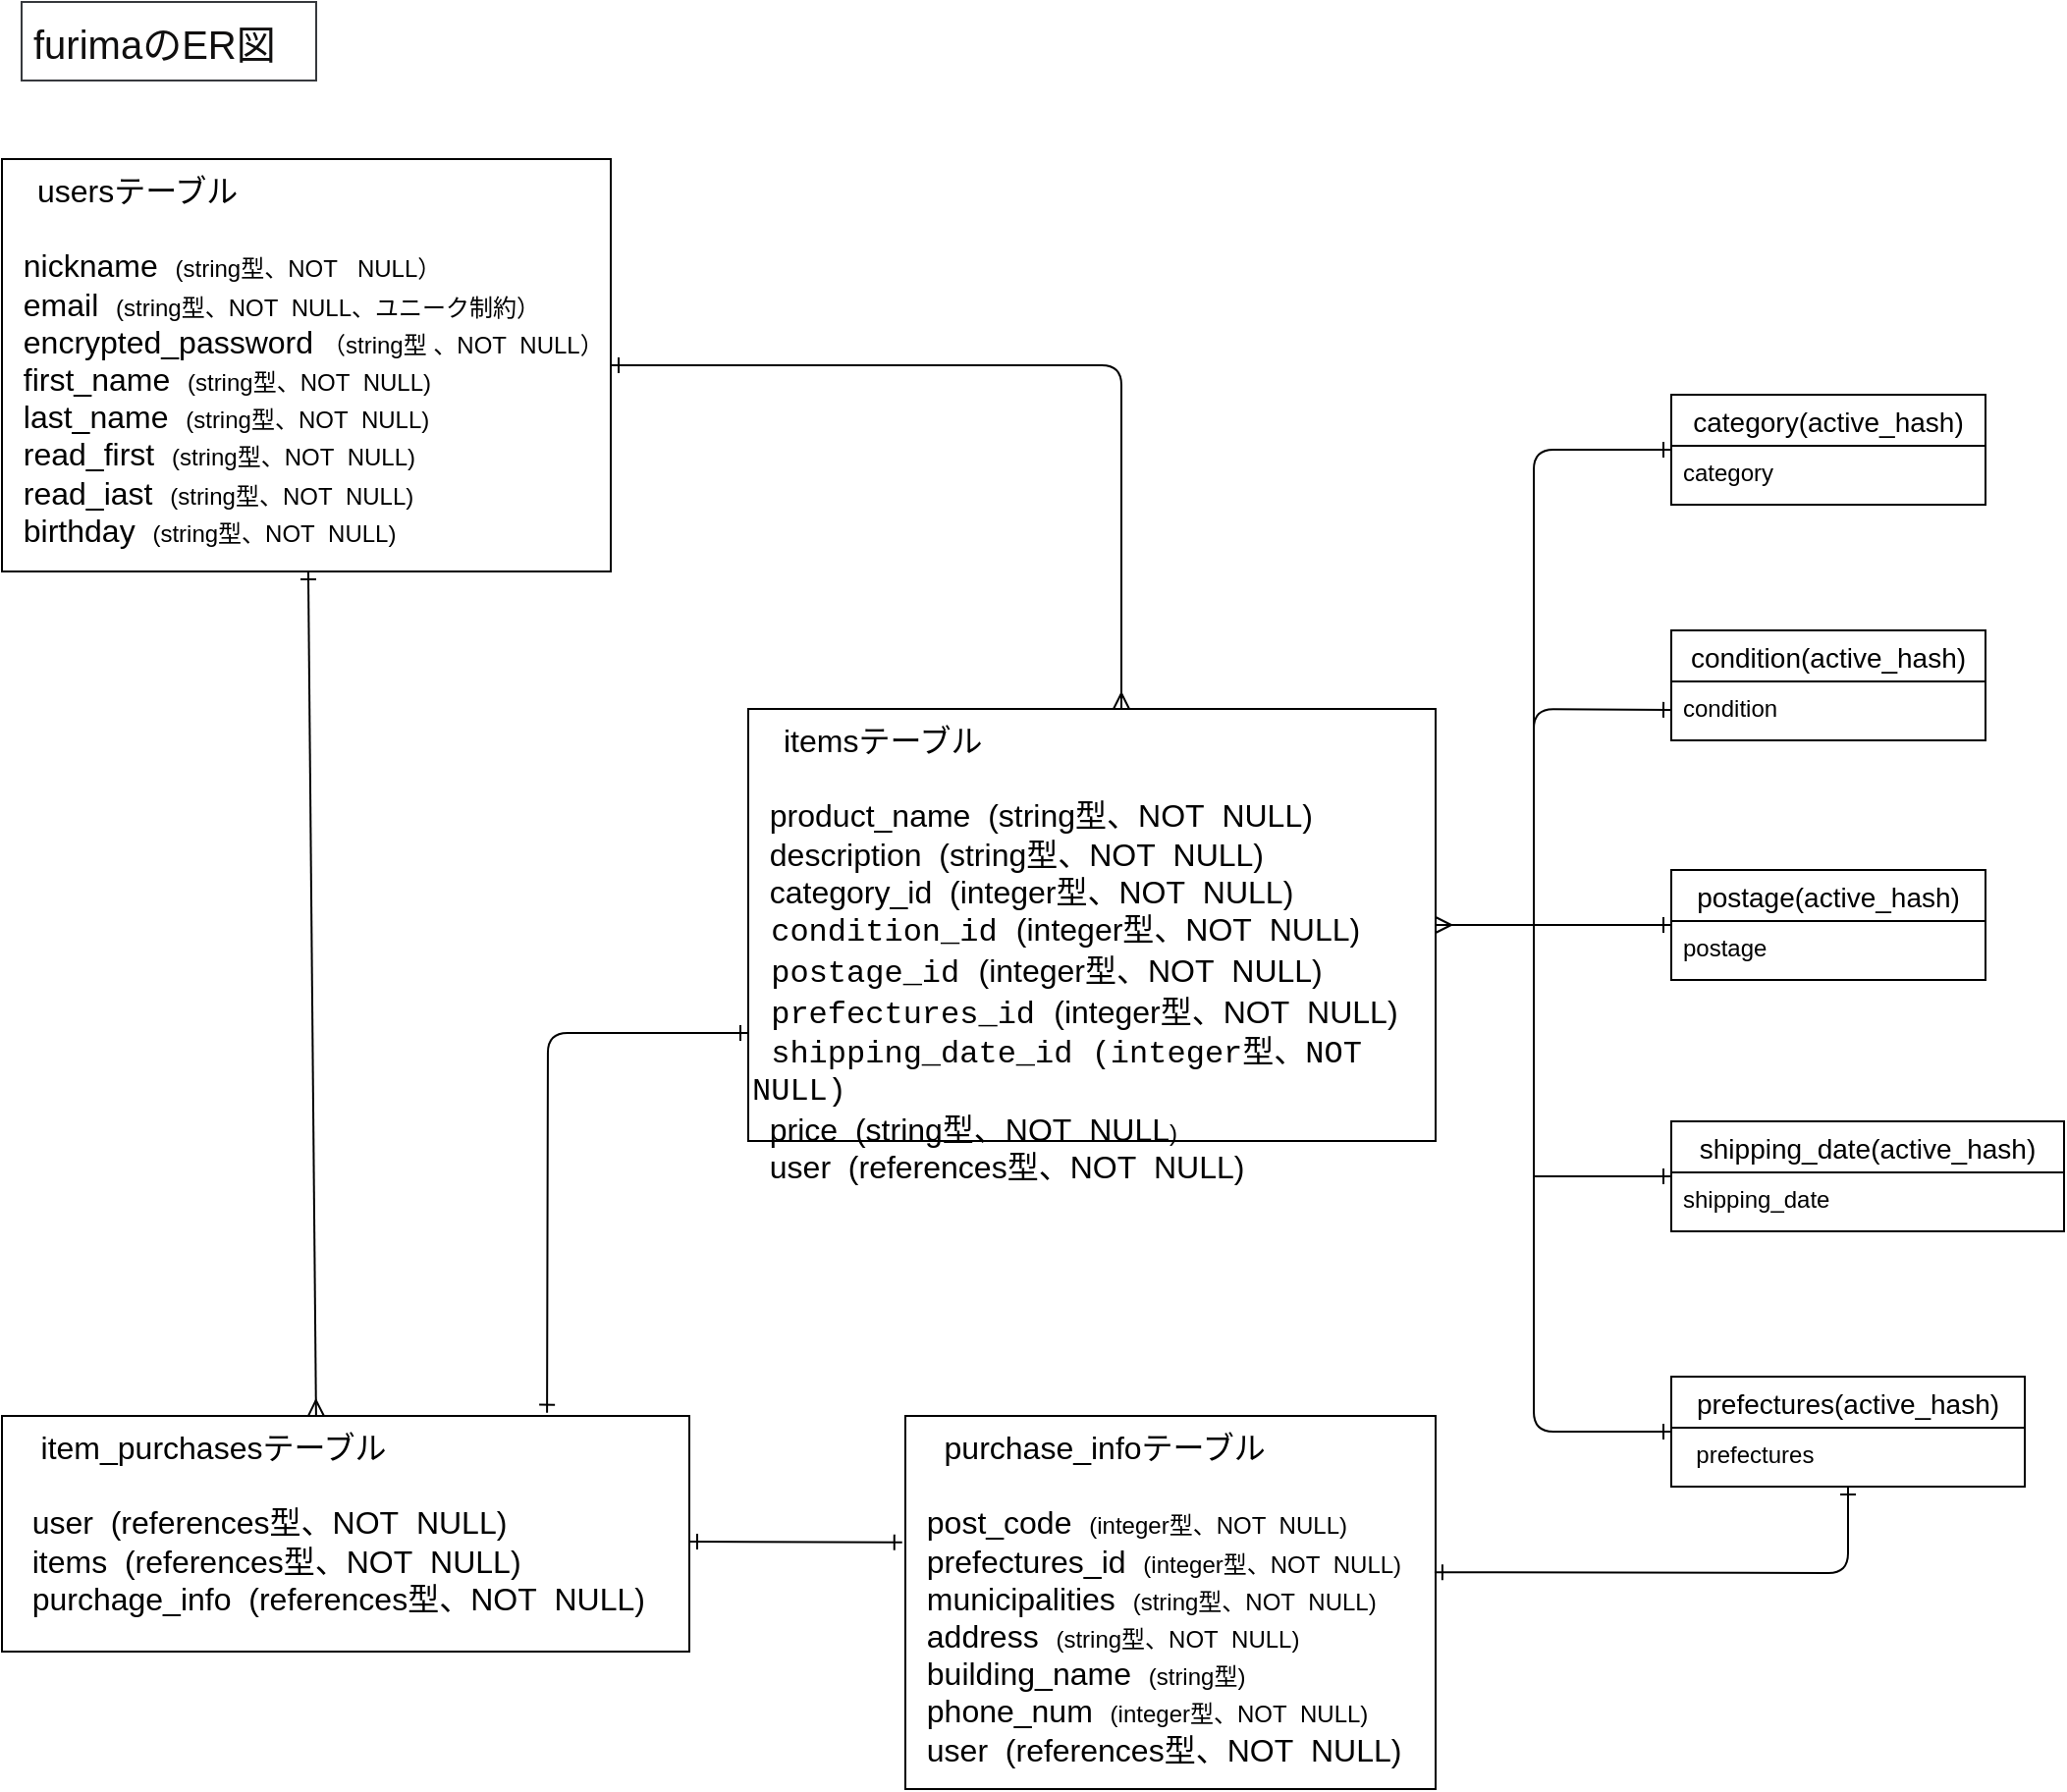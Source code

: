 <mxfile>
    <diagram id="Np2Hj9O0chCt1lIOET-2" name="ページ1">
        <mxGraphModel dx="1003" dy="771" grid="1" gridSize="10" guides="1" tooltips="1" connect="1" arrows="1" fold="1" page="1" pageScale="1" pageWidth="827" pageHeight="1169" background="none" math="0" shadow="0">
            <root>
                <mxCell id="0"/>
                <mxCell id="1" parent="0"/>
                <mxCell id="99" value="furimaのER図" style="text;spacingLeft=4;spacingRight=4;overflow=hidden;rotatable=0;points=[[0,0.5],[1,0.5]];portConstraint=eastwest;fontSize=20;verticalAlign=middle;fillColor=none;strokeColor=#36393d;fontColor=#100f0f;labelBackgroundColor=none;" parent="1" vertex="1">
                    <mxGeometry x="80" y="80" width="150" height="40" as="geometry"/>
                </mxCell>
                <mxCell id="151" style="edgeStyle=none;html=1;fontSize=16;startArrow=ERone;startFill=0;endArrow=ERmany;endFill=0;labelBackgroundColor=none;" parent="1" source="100" edge="1">
                    <mxGeometry relative="1" as="geometry">
                        <mxPoint x="640" y="440" as="targetPoint"/>
                        <Array as="points">
                            <mxPoint x="640" y="265"/>
                        </Array>
                    </mxGeometry>
                </mxCell>
                <mxCell id="152" style="edgeStyle=none;html=1;fontSize=16;startArrow=ERone;startFill=0;endArrow=ERmany;endFill=0;entryX=0.457;entryY=0;entryDx=0;entryDy=0;entryPerimeter=0;labelBackgroundColor=none;" parent="1" source="100" target="116" edge="1">
                    <mxGeometry relative="1" as="geometry">
                        <mxPoint x="220" y="810" as="targetPoint"/>
                    </mxGeometry>
                </mxCell>
                <mxCell id="100" value="　usersテーブル&lt;br&gt;&lt;br&gt;&amp;nbsp; nickname&amp;nbsp; &lt;font style=&quot;font-size: 12px;&quot;&gt;(string型、NOT&amp;nbsp; &amp;nbsp;NULL）&lt;/font&gt;&lt;br&gt;&amp;nbsp; email&amp;nbsp;&amp;nbsp;&lt;span style=&quot;font-size: 12px;&quot;&gt;(string型、NOT&amp;nbsp; NULL、ユニーク制約）&lt;/span&gt;&lt;br&gt;&amp;nbsp; encrypted_password&amp;nbsp;&lt;font style=&quot;font-size: 12px;&quot;&gt;（string型 、NOT&amp;nbsp; NULL）&lt;/font&gt;&lt;br&gt;&amp;nbsp; first_name&amp;nbsp; &lt;font style=&quot;font-size: 12px;&quot;&gt;(string型、NOT&amp;nbsp; NULL)&lt;/font&gt;&lt;br&gt;&amp;nbsp; last_name&amp;nbsp; &lt;font style=&quot;font-size: 12px;&quot;&gt;(string型、NOT&amp;nbsp; NULL)&lt;br&gt;&lt;/font&gt;&amp;nbsp; read_first&amp;nbsp;&amp;nbsp;&lt;font style=&quot;font-size: 12px;&quot;&gt;(string型、NOT&amp;nbsp; NULL)&lt;br&gt;&lt;/font&gt;&amp;nbsp; read_iast&amp;nbsp;&amp;nbsp;&lt;font style=&quot;font-size: 12px;&quot;&gt;(string型、NOT&amp;nbsp; NULL)&lt;/font&gt;&lt;br&gt;&amp;nbsp; birthday&amp;nbsp; &lt;font style=&quot;font-size: 12px;&quot;&gt;(string型、NOT&amp;nbsp; NULL)&lt;/font&gt;" style="rounded=0;whiteSpace=wrap;html=1;fontSize=16;align=left;verticalAlign=top;direction=west;labelBackgroundColor=none;" parent="1" vertex="1">
                    <mxGeometry x="70" y="160" width="310" height="210" as="geometry"/>
                </mxCell>
                <mxCell id="153" style="edgeStyle=none;html=1;exitX=0;exitY=0.75;exitDx=0;exitDy=0;entryX=0.793;entryY=-0.014;entryDx=0;entryDy=0;entryPerimeter=0;fontSize=16;startArrow=ERone;startFill=0;endArrow=ERone;endFill=0;labelBackgroundColor=none;" parent="1" source="114" target="116" edge="1">
                    <mxGeometry relative="1" as="geometry">
                        <Array as="points">
                            <mxPoint x="348" y="605"/>
                        </Array>
                    </mxGeometry>
                </mxCell>
                <mxCell id="114" value="　itemsテーブル&lt;br&gt;&lt;br&gt;&amp;nbsp;&lt;font style=&quot;font-size: 16px;&quot;&gt; product_name&amp;nbsp; &lt;font style=&quot;font-size: 16px;&quot;&gt;(string型、NOT&amp;nbsp; NULL)&lt;/font&gt;&lt;br&gt;&amp;nbsp; description&amp;nbsp; &lt;font style=&quot;font-size: 16px;&quot;&gt;(string型、NOT&amp;nbsp; NULL)&lt;/font&gt;&lt;br&gt;&amp;nbsp; &lt;font style=&quot;font-size: 16px;&quot;&gt;category_id&amp;nbsp; (integer型、NOT&amp;nbsp; NULL)&lt;br&gt;&lt;/font&gt;&lt;span style=&quot;font-family: Consolas, &amp;quot;Courier New&amp;quot;, monospace;&quot;&gt;&amp;nbsp;condition_id&amp;nbsp;&lt;/span&gt;(integer型、NOT&amp;nbsp; NULL)&lt;br&gt;&lt;span style=&quot;font-family: Consolas, &amp;quot;Courier New&amp;quot;, monospace;&quot;&gt;&amp;nbsp;&lt;/span&gt;&lt;span style=&quot;font-family: Consolas, &amp;quot;Courier New&amp;quot;, monospace;&quot;&gt;postage_id&amp;nbsp;&lt;/span&gt;(integer型、NOT&amp;nbsp; NULL)&lt;br&gt;&lt;span style=&quot;font-family: Consolas, &amp;quot;Courier New&amp;quot;, monospace;&quot;&gt;&amp;nbsp;prefectures&lt;/span&gt;&lt;span style=&quot;font-family: Consolas, &amp;quot;Courier New&amp;quot;, monospace;&quot;&gt;_id&amp;nbsp;&lt;/span&gt;(integer型、NOT&amp;nbsp; NULL)&lt;br&gt;&lt;/font&gt;&lt;div style=&quot;font-family: Consolas, &amp;quot;Courier New&amp;quot;, monospace; line-height: 19px;&quot;&gt;&lt;font style=&quot;font-size: 16px;&quot;&gt;&amp;nbsp;shipping_date_id (integer型、NOT NULL)&lt;/font&gt;&lt;/div&gt;&lt;font style=&quot;font-size: 16px;&quot;&gt;&amp;nbsp; price&amp;nbsp; &lt;font style=&quot;font-size: 16px;&quot;&gt;(string型、NOT&amp;nbsp; NULL&lt;/font&gt;&lt;/font&gt;&lt;font style=&quot;font-size: 12px;&quot;&gt;)&lt;/font&gt;&lt;br&gt;&amp;nbsp; user&amp;nbsp; (references型、NOT&amp;nbsp; NULL)" style="rounded=0;whiteSpace=wrap;html=1;fontSize=16;align=left;verticalAlign=top;labelBackgroundColor=none;" parent="1" vertex="1">
                    <mxGeometry x="450" y="440" width="350" height="220" as="geometry"/>
                </mxCell>
                <mxCell id="154" style="edgeStyle=none;html=1;entryX=-0.006;entryY=0.339;entryDx=0;entryDy=0;entryPerimeter=0;fontSize=16;startArrow=ERone;startFill=0;endArrow=ERone;endFill=0;labelBackgroundColor=none;" parent="1" target="117" edge="1">
                    <mxGeometry relative="1" as="geometry">
                        <mxPoint x="420" y="864" as="sourcePoint"/>
                    </mxGeometry>
                </mxCell>
                <mxCell id="116" value="&amp;nbsp; &amp;nbsp; item_purchasesテーブル&lt;br&gt;&lt;br&gt;&amp;nbsp;&amp;nbsp;&amp;nbsp;user&amp;nbsp; (references型、NOT&amp;nbsp; NULL)&lt;br&gt;&amp;nbsp; &amp;nbsp;items&amp;nbsp; (references型、NOT&amp;nbsp; NULL)&lt;br&gt;&amp;nbsp; &amp;nbsp;purchage_info&amp;nbsp; (references型、NOT&amp;nbsp; NULL)" style="rounded=0;whiteSpace=wrap;html=1;fontSize=16;align=left;verticalAlign=top;labelBackgroundColor=none;" parent="1" vertex="1">
                    <mxGeometry x="70" y="800" width="350" height="120" as="geometry"/>
                </mxCell>
                <mxCell id="117" value="&amp;nbsp; &amp;nbsp; purchase_infoテーブル&lt;br&gt;&lt;br&gt;&amp;nbsp; post_code&amp;nbsp;&amp;nbsp;&lt;font style=&quot;font-size: 12px;&quot;&gt;(integer型、NOT&amp;nbsp; NULL)&lt;/font&gt;&lt;br&gt;&amp;nbsp; prefectures_id&amp;nbsp;&amp;nbsp;&lt;font style=&quot;font-size: 12px;&quot;&gt;(integer型、NOT&amp;nbsp; NULL)&lt;/font&gt;&lt;br&gt;&amp;nbsp; municipalities&amp;nbsp;&amp;nbsp;&lt;font style=&quot;font-size: 12px;&quot;&gt;(string型、NOT&amp;nbsp; NULL)&lt;/font&gt;&lt;br&gt;&amp;nbsp; address&amp;nbsp;&amp;nbsp;&lt;font style=&quot;font-size: 12px;&quot;&gt;(string型、NOT&amp;nbsp; NULL)&lt;/font&gt;&lt;br&gt;&amp;nbsp; building_name&amp;nbsp;&amp;nbsp;&lt;font style=&quot;font-size: 12px;&quot;&gt;(string型)&lt;/font&gt;&lt;br&gt;&amp;nbsp; phone_num&amp;nbsp;&amp;nbsp;&lt;font style=&quot;font-size: 12px;&quot;&gt;(integer型、NOT&amp;nbsp; NULL)&lt;br&gt;&lt;span style=&quot;font-size: 16px;&quot;&gt;&amp;nbsp; user&amp;nbsp; (references型、NOT&amp;nbsp; NULL)&lt;/span&gt;&lt;br&gt;&lt;/font&gt;" style="rounded=0;whiteSpace=wrap;html=1;fontSize=16;align=left;verticalAlign=top;labelBackgroundColor=none;" parent="1" vertex="1">
                    <mxGeometry x="530" y="800" width="270" height="190" as="geometry"/>
                </mxCell>
                <mxCell id="189" style="edgeStyle=none;html=1;entryX=0.998;entryY=0.419;entryDx=0;entryDy=0;fontSize=16;startArrow=ERone;startFill=0;endArrow=ERone;endFill=0;entryPerimeter=0;labelBackgroundColor=none;" parent="1" source="155" target="117" edge="1">
                    <mxGeometry relative="1" as="geometry">
                        <Array as="points">
                            <mxPoint x="1010" y="880"/>
                        </Array>
                    </mxGeometry>
                </mxCell>
                <mxCell id="190" style="edgeStyle=none;html=1;fontSize=16;startArrow=ERone;startFill=0;endArrow=none;endFill=0;labelBackgroundColor=none;" parent="1" source="155" edge="1">
                    <mxGeometry relative="1" as="geometry">
                        <mxPoint x="850" y="550" as="targetPoint"/>
                        <Array as="points">
                            <mxPoint x="850" y="808"/>
                        </Array>
                    </mxGeometry>
                </mxCell>
                <mxCell id="155" value="prefectures(active_hash)" style="swimlane;fontStyle=0;childLayout=stackLayout;horizontal=1;startSize=26;horizontalStack=0;resizeParent=1;resizeParentMax=0;resizeLast=0;collapsible=1;marginBottom=0;align=center;fontSize=14;labelBackgroundColor=none;" parent="1" vertex="1">
                    <mxGeometry x="920" y="780" width="180" height="56" as="geometry"/>
                </mxCell>
                <mxCell id="156" value="  prefectures" style="text;strokeColor=none;fillColor=none;spacingLeft=4;spacingRight=4;overflow=hidden;rotatable=0;points=[[0,0.5],[1,0.5]];portConstraint=eastwest;fontSize=12;labelBackgroundColor=none;" parent="155" vertex="1">
                    <mxGeometry y="26" width="180" height="30" as="geometry"/>
                </mxCell>
                <mxCell id="185" style="edgeStyle=none;html=1;fontSize=16;startArrow=ERone;startFill=0;endArrow=ERmany;endFill=0;labelBackgroundColor=none;" parent="1" source="163" target="114" edge="1">
                    <mxGeometry relative="1" as="geometry">
                        <mxPoint x="810" y="540" as="targetPoint"/>
                    </mxGeometry>
                </mxCell>
                <mxCell id="163" value="postage(active_hash)" style="swimlane;fontStyle=0;childLayout=stackLayout;horizontal=1;startSize=26;horizontalStack=0;resizeParent=1;resizeParentMax=0;resizeLast=0;collapsible=1;marginBottom=0;align=center;fontSize=14;labelBackgroundColor=none;" parent="1" vertex="1">
                    <mxGeometry x="920" y="522" width="160" height="56" as="geometry"/>
                </mxCell>
                <mxCell id="164" value="postage" style="text;strokeColor=none;fillColor=none;spacingLeft=4;spacingRight=4;overflow=hidden;rotatable=0;points=[[0,0.5],[1,0.5]];portConstraint=eastwest;fontSize=12;labelBackgroundColor=none;" parent="163" vertex="1">
                    <mxGeometry y="26" width="160" height="30" as="geometry"/>
                </mxCell>
                <mxCell id="167" value="condition(active_hash)" style="swimlane;fontStyle=0;childLayout=stackLayout;horizontal=1;startSize=26;horizontalStack=0;resizeParent=1;resizeParentMax=0;resizeLast=0;collapsible=1;marginBottom=0;align=center;fontSize=14;labelBackgroundColor=none;" parent="1" vertex="1">
                    <mxGeometry x="920" y="400" width="160" height="56" as="geometry"/>
                </mxCell>
                <mxCell id="168" value="condition" style="text;strokeColor=none;fillColor=none;spacingLeft=4;spacingRight=4;overflow=hidden;rotatable=0;points=[[0,0.5],[1,0.5]];portConstraint=eastwest;fontSize=12;labelBackgroundColor=none;" parent="167" vertex="1">
                    <mxGeometry y="26" width="160" height="30" as="geometry"/>
                </mxCell>
                <mxCell id="183" style="edgeStyle=none;html=1;fontSize=16;startArrow=ERone;startFill=0;endArrow=none;endFill=0;labelBackgroundColor=none;" parent="1" source="171" edge="1">
                    <mxGeometry relative="1" as="geometry">
                        <mxPoint x="850" y="450" as="targetPoint"/>
                        <Array as="points">
                            <mxPoint x="850" y="308"/>
                        </Array>
                    </mxGeometry>
                </mxCell>
                <mxCell id="171" value="category(active_hash)" style="swimlane;fontStyle=0;childLayout=stackLayout;horizontal=1;startSize=26;horizontalStack=0;resizeParent=1;resizeParentMax=0;resizeLast=0;collapsible=1;marginBottom=0;align=center;fontSize=14;labelBackgroundColor=none;" parent="1" vertex="1">
                    <mxGeometry x="920" y="280" width="160" height="56" as="geometry"/>
                </mxCell>
                <mxCell id="172" value="category" style="text;strokeColor=none;fillColor=none;spacingLeft=4;spacingRight=4;overflow=hidden;rotatable=0;points=[[0,0.5],[1,0.5]];portConstraint=eastwest;fontSize=12;labelBackgroundColor=none;" parent="171" vertex="1">
                    <mxGeometry y="26" width="160" height="30" as="geometry"/>
                </mxCell>
                <mxCell id="191" style="edgeStyle=none;html=1;fontSize=16;startArrow=ERone;startFill=0;endArrow=none;endFill=0;labelBackgroundColor=none;" parent="1" source="180" edge="1">
                    <mxGeometry relative="1" as="geometry">
                        <mxPoint x="850" y="678" as="targetPoint"/>
                    </mxGeometry>
                </mxCell>
                <mxCell id="180" value="shipping_date(active_hash)" style="swimlane;fontStyle=0;childLayout=stackLayout;horizontal=1;startSize=26;horizontalStack=0;resizeParent=1;resizeParentMax=0;resizeLast=0;collapsible=1;marginBottom=0;align=center;fontSize=14;labelBackgroundColor=none;" parent="1" vertex="1">
                    <mxGeometry x="920" y="650" width="200" height="56" as="geometry"/>
                </mxCell>
                <mxCell id="181" value="shipping_date" style="text;strokeColor=none;fillColor=none;spacingLeft=4;spacingRight=4;overflow=hidden;rotatable=0;points=[[0,0.5],[1,0.5]];portConstraint=eastwest;fontSize=12;labelBackgroundColor=none;" parent="180" vertex="1">
                    <mxGeometry y="26" width="200" height="30" as="geometry"/>
                </mxCell>
                <mxCell id="184" style="edgeStyle=none;html=1;fontSize=16;startArrow=ERone;startFill=0;endArrow=none;endFill=0;labelBackgroundColor=none;" parent="1" source="168" edge="1">
                    <mxGeometry relative="1" as="geometry">
                        <mxPoint x="850" y="550" as="targetPoint"/>
                        <Array as="points">
                            <mxPoint x="850" y="440"/>
                        </Array>
                    </mxGeometry>
                </mxCell>
            </root>
        </mxGraphModel>
    </diagram>
</mxfile>